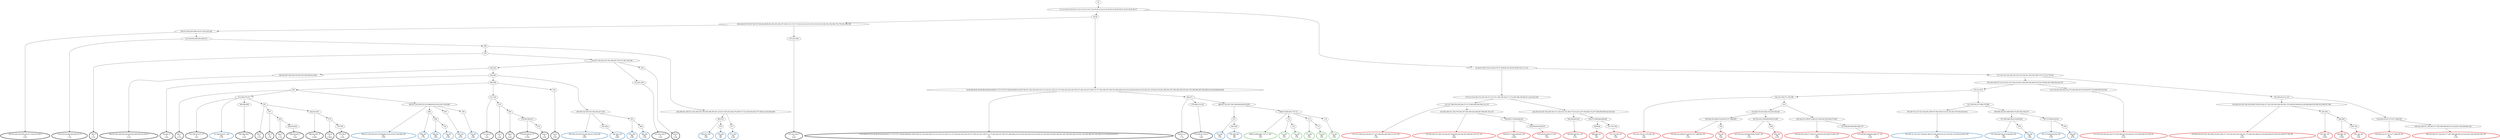 digraph T {
	{
		rank=same
		165 [penwidth=3,colorscheme=set19,color=0,label="189;193;202;205;209;216;217;224;225;228_P\nP\n2.6%"]
		163 [penwidth=3,colorscheme=set19,color=0,label="233;238;256;260;264;268;272_P\nP\n1.3%"]
		160 [penwidth=3,colorscheme=set19,color=0,label="305_P\nP\n2.3%"]
		156 [penwidth=3,colorscheme=set19,color=0,label="446;455;487;496;505;545;554;563;584;595;612;642_P\nP\n5.1%"]
		154 [penwidth=3,colorscheme=set19,color=0,label="454;463_P\nP\n2.6%"]
		151 [penwidth=3,colorscheme=set19,color=0,label="497_P\nP\n4.1%"]
		149 [penwidth=3,colorscheme=set19,color=0,label="512;546;570;571_P\nP\n12%"]
		147 [penwidth=3,colorscheme=set19,color=0,label="580;588;598_P\nP\n5.3%"]
		145 [penwidth=3,colorscheme=set19,color=0,label="587_P\nP\n2.1%"]
		143 [penwidth=3,colorscheme=set19,color=0,label="597_P\nP\n1.5%"]
		141 [penwidth=3,colorscheme=set19,color=0,label="620_P\nP\n1.1%"]
		139 [penwidth=3,colorscheme=set19,color=0,label="628;634;645_P\nP\n5.3%"]
		137 [penwidth=3,colorscheme=set19,color=0,label="644;653;667_P\nP\n0.38%"]
		135 [penwidth=3,colorscheme=set19,color=0,label="679_P\nP\n0.56%"]
		133 [penwidth=3,colorscheme=set19,color=0,label="705;706_P\nP\n6.2%"]
		131 [penwidth=3,colorscheme=set19,color=0,label="511;520_P\nP\n2.4%"]
		129 [penwidth=3,colorscheme=set19,color=0,label="533_P\nP\n2.4%"]
		127 [penwidth=3,colorscheme=set19,color=0,label="569_P\nP\n3.4%"]
		125 [penwidth=3,colorscheme=set19,color=0,label="578;585;596;613_P\nP\n0.19%"]
		123 [penwidth=3,colorscheme=set19,color=0,label="618_P\nP\n5.5%"]
		121 [penwidth=3,colorscheme=set19,color=0,label="519_P\nP\n5.8%"]
		119 [penwidth=3,colorscheme=set19,color=0,label="413;421;430_P\nP\n5.3%"]
		117 [penwidth=3,colorscheme=set19,color=0,label="420_P\nP\n5.3%"]
		115 [penwidth=3,colorscheme=set19,color=0,label="197;201;204_P\nP\n6.4%"]
		113 [penwidth=3,colorscheme=set19,color=0,label="43;45;48;50;52;55;56;58;59;60;64;66;69;71;73;75;76;77;84;85;86;89;91;94;97;99;101;102;104;109;110;112;116;121;126;131;137;140;142;144;149;155;157;160;163;167;169;172;177;182;185;187;190;191;206;208;210;214;218;220;226;232;235;245;251;255;263;276;281;285;291;297;300;304;326;335;341;353;369;380;387;392;400;412;418;428;429;438_P\nP\n3.7%"]
		111 [penwidth=3,colorscheme=set19,color=0,label="464;471_P\nP\n1.7%"]
		109 [penwidth=3,colorscheme=set19,color=0,label="476;498;513;523_P\nP\n5.8%"]
		105 [penwidth=3,colorscheme=set19,color=1,label="231;237;248;254;259;262;271;275;280;284;290;296;312;315_M1\nM1\n2.3%"]
		103 [penwidth=3,colorscheme=set19,color=1,label="334;340;346;351;364;376;384;397;404;409;424;440;467;480;491;501;527_M1\nM1\n3.8%"]
		101 [penwidth=3,colorscheme=set19,color=1,label="558;565;573;600;606;622_M1\nM1\n0.76%"]
		99 [penwidth=3,colorscheme=set19,color=1,label="630;636;655;662;675_M1\nM1\n7.6%"]
		96 [penwidth=3,colorscheme=set19,color=1,label="548;564;605;621_M1\nM1\n6.1%"]
		93 [penwidth=3,colorscheme=set19,color=1,label="689;696_M1\nM1\n13%"]
		91 [penwidth=3,colorscheme=set19,color=1,label="701;703;708_M1\nM1\n7.6%"]
		86 [penwidth=3,colorscheme=set19,color=1,label="324;332;339;371;378;390_M1\nM1\n2.3%"]
		82 [penwidth=3,colorscheme=set19,color=1,label="550;582;591;608;615;639;657;671;688;695_M1\nM1\n3.1%"]
		80 [penwidth=3,colorscheme=set19,color=1,label="700_M1\nM1\n7.6%"]
		78 [penwidth=3,colorscheme=set19,color=1,label="607;623;631;638;649;656;670;687_M1\nM1\n3.1%"]
		76 [penwidth=3,colorscheme=set19,color=1,label="694_M1\nM1\n6.1%"]
		74 [penwidth=3,colorscheme=set19,color=1,label="425;442;451;459;473;492;515;528;542;559;566;574;601_M1\nM1\n3.8%"]
		72 [penwidth=3,colorscheme=set19,color=1,label="637;648;663;669;683;686;707_M1\nM1\n5.3%"]
		70 [penwidth=3,colorscheme=set19,color=1,label="313;318;330;350;362;363;375;383;396;423;433;449;457;479;490;500;514;526_M1\nM1\n6.1%"]
		67 [penwidth=3,colorscheme=set19,color=1,label="236;240;243;247;261;265;269;278;293;306;317;323;329;345;349;356;361;374;382;403;408;432;439;448;466;478;509;525;549;557;590_M1\nM1\n6.1%"]
		65 [penwidth=3,colorscheme=set19,color=1,label="647;661_M1\nM1\n0.76%"]
		63 [penwidth=3,colorscheme=set19,color=1,label="682;685_M1\nM1\n0.76%"]
		61 [penwidth=3,colorscheme=set19,color=1,label="693;702_M1\nM1\n5.3%"]
		59 [penwidth=3,colorscheme=set19,color=1,label="239;246;252;257;273;277;288;299_M1\nM1\n2.3%"]
		57 [penwidth=3,colorscheme=set19,color=1,label="309;322;328;337;344;365;377;385;389;398;405;415;434;441;450;458;481;502_M1\nM1\n6.1%"]
		54 [penwidth=3,colorscheme=set19,color=2,label="665;672_M2\nM2\n1.4%"]
		52 [penwidth=3,colorscheme=set19,color=2,label="678_M2\nM2\n8%"]
		50 [penwidth=3,colorscheme=set19,color=2,label="677_M2\nM2\n6.3%"]
		48 [penwidth=3,colorscheme=set19,color=2,label="506;521;534;540;555;579;586;603;614;619;627;643;666_M2\nM2\n4.5%"]
		46 [penwidth=3,colorscheme=set19,color=2,label="690_M2\nM2\n1.7%"]
		44 [penwidth=3,colorscheme=set19,color=2,label="698_M2\nM2\n3.8%"]
		42 [penwidth=3,colorscheme=set19,color=2,label="704_M2\nM2\n6.3%"]
		40 [penwidth=3,colorscheme=set19,color=2,label="697_M2\nM2\n8.7%"]
		38 [penwidth=3,colorscheme=set19,color=2,label="709_M2\nM2\n5.6%"]
		37 [penwidth=3,colorscheme=set19,color=2,label="512;546;570;571_M2\nM2\n0.7%"]
		35 [penwidth=3,colorscheme=set19,color=2,label="495;504;518;539;553;583;602;617;626_M2\nM2\n4.9%"]
		33 [penwidth=3,colorscheme=set19,color=2,label="641;652_M2\nM2\n6.6%"]
		31 [penwidth=3,colorscheme=set19,color=2,label="651_M2\nM2\n4.2%"]
		29 [penwidth=3,colorscheme=set19,color=2,label="660_M2\nM2\n5.2%"]
		26 [penwidth=3,colorscheme=set19,color=2,label="673_M2\nM2\n1.7%"]
		24 [penwidth=3,colorscheme=set19,color=2,label="691;699_M2\nM2\n8%"]
		21 [penwidth=3,colorscheme=set19,color=2,label="391;407;411;417;427;444;461;469;475;483;494;510;531;552;561;576;593;610;624_M2\nM2\n5.2%"]
		18 [penwidth=3,colorscheme=set19,color=2,label="551;560;568;592;633;640;664_M2\nM2\n1.4%"]
		16 [penwidth=3,colorscheme=set19,color=2,label="676_M2\nM2\n5.9%"]
		14 [penwidth=3,colorscheme=set19,color=2,label="567;575;609;616;632_M2\nM2\n0.7%"]
		12 [penwidth=3,colorscheme=set19,color=2,label="658_M2\nM2\n8.7%"]
		10 [penwidth=3,colorscheme=set19,color=3,label="668;674;684;692;710;711_M3\nM3\n17%"]
		8 [penwidth=3,colorscheme=set19,color=3,label="712_M3\nM3\n17%"]
		6 [penwidth=3,colorscheme=set19,color=3,label="716_M3\nM3\n17%"]
		4 [penwidth=3,colorscheme=set19,color=3,label="713_M3\nM3\n17%"]
		2 [penwidth=3,colorscheme=set19,color=3,label="715_M3\nM3\n17%"]
		0 [penwidth=3,colorscheme=set19,color=3,label="714_M3\nM3\n17%"]
	}
	170 [label="GL"]
	169 [label="0;1;2;3;4;5;6;7;8;9;10;11;12;13;14;15;16;17;18;19;20;21;22;23;24;25;26;27;28;29;30;31;32;33;34;35;36;37"]
	168 [label="38;39"]
	167 [label="40;42;46;53;57;63;67;68;74;79;82;83;88;90;96;100;105;106;107;108;113;115;117;118;120;122;125;129;133;143;146;148;152;154;166;176;179;181;184;186"]
	166 [label="189;193;202;205;209;216;217;224;225;228"]
	164 [label="233;238;256;260;264;268;272"]
	162 [label="286"]
	161 [label="305"]
	159 [label="316;327;336;342;347;354;358;367;370;372;381;393;394"]
	158 [label="402;422"]
	157 [label="446;455;487;496;505;545;554;563;584;595;612;642"]
	155 [label="454;463"]
	153 [label="485;486"]
	152 [label="497"]
	150 [label="512;546;570;571"]
	148 [label="580;588;598"]
	146 [label="587"]
	144 [label="597"]
	142 [label="620"]
	140 [label="628;634;645"]
	138 [label="644;653;667"]
	136 [label="679"]
	134 [label="705;706"]
	132 [label="511;520"]
	130 [label="533"]
	128 [label="569"]
	126 [label="578;585;596;613"]
	124 [label="618"]
	122 [label="519"]
	120 [label="413;421;430"]
	118 [label="420"]
	116 [label="197;201;204"]
	114 [label="43;45;48;50;52;55;56;58;59;60;64;66;69;71;73;75;76;77;84;85;86;89;91;94;97;99;101;102;104;109;110;112;116;121;126;131;137;140;142;144;149;155;157;160;163;167;169;172;177;182;185;187;190;191;206;208;210;214;218;220;226;232;235;245;251;255;263;276;281;285;291;297;300;304;326;335;341;353;369;380;387;392;400;412;418;428;429;438"]
	112 [label="464;471"]
	110 [label="476;498;513;523"]
	108 [label="41;44;47;49;51;54;61;62;65;70;72;78;80;81;87;92;93;95;98;103;111;114"]
	107 [label="119;123;124;128;135;136;139;141;147;151;156;159;162;171;175;180;188;196;200;213;222;223;229"]
	106 [label="231;237;248;254;259;262;271;275;280;284;290;296;312;315"]
	104 [label="334;340;346;351;364;376;384;397;404;409;424;440;467;480;491;501;527"]
	102 [label="558;565;573;600;606;622"]
	100 [label="630;636;655;662;675"]
	98 [label="242;250;253;267;283;295;303;311;320;325;333;360;373;414;431;447;456;465;472;477;489;499;508;524;535;541"]
	97 [label="548;564;605;621"]
	95 [label="556;572;589;646;680;681"]
	94 [label="689;696"]
	92 [label="701;703;708"]
	90 [label="127;130;132;134;138;145;150;153;158;161;164;165;168;170;173;174;178;183"]
	89 [label="192;195;199;207;212;219;221;227;230;234;241;244;249;258;266;270;274;279;282;287;289;294;302;307"]
	88 [label="310;314;319"]
	87 [label="324;332;339;371;378;390"]
	85 [label="410"]
	84 [label="416;426;435;452;482;516;529;536;543"]
	83 [label="550;582;591;608;615;639;657;671;688;695"]
	81 [label="700"]
	79 [label="607;623;631;638;649;656;670;687"]
	77 [label="694"]
	75 [label="425;442;451;459;473;492;515;528;542;559;566;574;601"]
	73 [label="637;648;663;669;683;686;707"]
	71 [label="313;318;330;350;362;363;375;383;396;423;433;449;457;479;490;500;514;526"]
	69 [label="194;198;203;211;215"]
	68 [label="236;240;243;247;261;265;269;278;293;306;317;323;329;345;349;356;361;374;382;403;408;432;439;448;466;478;509;525;549;557;590"]
	66 [label="647;661"]
	64 [label="682;685"]
	62 [label="693;702"]
	60 [label="239;246;252;257;273;277;288;299"]
	58 [label="309;322;328;337;344;365;377;385;389;398;405;415;434;441;450;458;481;502"]
	56 [label="292;298;301;308;321;343;348;355;359;368;388;395;401;419;437;445;453;462;470;484;517;532;538;544;562;577;594;611;625;650;659"]
	55 [label="665;672"]
	53 [label="678"]
	51 [label="677"]
	49 [label="506;521;534;540;555;579;586;603;614;619;627;643;666"]
	47 [label="690"]
	45 [label="698"]
	43 [label="704"]
	41 [label="697"]
	39 [label="709"]
	36 [label="495;504;518;539;553;583;602;617;626"]
	34 [label="641;652"]
	32 [label="651"]
	30 [label="660"]
	28 [label="488;507;522;547;581;599;604;629;635;654"]
	27 [label="673"]
	25 [label="691;699"]
	23 [label="331;338;352;357;366;379;386"]
	22 [label="391;407;411;417;427;444;461;469;475;483;494;510;531;552;561;576;593;610;624"]
	20 [label="399;406;436;443;460;468;474;493;503;530;537"]
	19 [label="551;560;568;592;633;640;664"]
	17 [label="676"]
	15 [label="567;575;609;616;632"]
	13 [label="658"]
	11 [label="668;674;684;692;710;711"]
	9 [label="712"]
	7 [label="716"]
	5 [label="713"]
	3 [label="715"]
	1 [label="714"]
	170 -> 169
	169 -> 168
	169 -> 108
	168 -> 167
	168 -> 114
	167 -> 166
	167 -> 116
	166 -> 165
	166 -> 164
	164 -> 163
	164 -> 162
	162 -> 161
	162 -> 56
	161 -> 160
	161 -> 159
	159 -> 158
	159 -> 120
	159 -> 118
	158 -> 157
	158 -> 155
	157 -> 156
	155 -> 154
	155 -> 153
	155 -> 36
	153 -> 152
	153 -> 132
	153 -> 122
	152 -> 151
	152 -> 150
	152 -> 49
	150 -> 149
	150 -> 148
	150 -> 146
	150 -> 37
	148 -> 147
	146 -> 145
	146 -> 144
	146 -> 138
	144 -> 143
	144 -> 142
	142 -> 141
	142 -> 140
	140 -> 139
	138 -> 137
	138 -> 136
	136 -> 135
	136 -> 134
	134 -> 133
	132 -> 131
	132 -> 130
	130 -> 129
	130 -> 128
	128 -> 127
	128 -> 126
	126 -> 125
	126 -> 124
	124 -> 123
	122 -> 121
	120 -> 119
	118 -> 117
	116 -> 115
	114 -> 113
	114 -> 112
	112 -> 111
	112 -> 110
	112 -> 28
	110 -> 109
	108 -> 107
	108 -> 90
	107 -> 106
	107 -> 98
	106 -> 105
	106 -> 104
	104 -> 103
	104 -> 102
	102 -> 101
	102 -> 100
	100 -> 99
	98 -> 97
	98 -> 95
	97 -> 96
	95 -> 94
	95 -> 92
	94 -> 93
	92 -> 91
	90 -> 89
	90 -> 69
	89 -> 88
	89 -> 71
	88 -> 87
	88 -> 23
	87 -> 86
	87 -> 85
	85 -> 84
	85 -> 75
	84 -> 83
	84 -> 79
	83 -> 82
	83 -> 81
	81 -> 80
	79 -> 78
	79 -> 77
	77 -> 76
	75 -> 74
	75 -> 73
	73 -> 72
	71 -> 70
	69 -> 68
	69 -> 60
	68 -> 67
	68 -> 66
	66 -> 65
	66 -> 64
	64 -> 63
	64 -> 62
	62 -> 61
	60 -> 59
	60 -> 58
	58 -> 57
	56 -> 55
	56 -> 51
	55 -> 54
	55 -> 53
	53 -> 52
	51 -> 50
	49 -> 48
	49 -> 47
	49 -> 41
	49 -> 39
	47 -> 46
	47 -> 45
	45 -> 44
	45 -> 43
	43 -> 42
	41 -> 40
	39 -> 38
	36 -> 35
	36 -> 34
	36 -> 32
	34 -> 33
	32 -> 31
	32 -> 30
	30 -> 29
	28 -> 27
	28 -> 11
	27 -> 26
	27 -> 25
	25 -> 24
	23 -> 22
	23 -> 20
	22 -> 21
	20 -> 19
	20 -> 15
	19 -> 18
	19 -> 17
	17 -> 16
	15 -> 14
	15 -> 13
	13 -> 12
	11 -> 10
	11 -> 9
	11 -> 5
	11 -> 1
	9 -> 8
	9 -> 7
	7 -> 6
	5 -> 4
	5 -> 3
	3 -> 2
	1 -> 0
}
